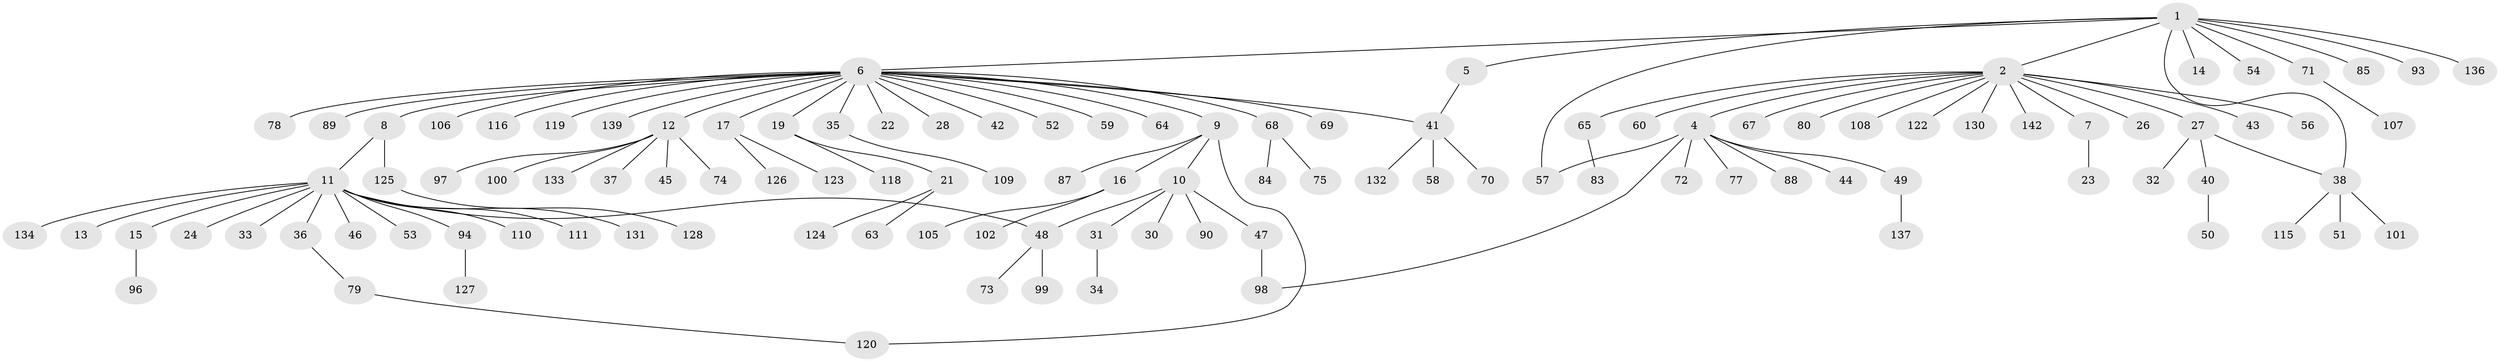 // original degree distribution, {8: 0.014084507042253521, 15: 0.007042253521126761, 6: 0.02112676056338028, 2: 0.2112676056338028, 23: 0.007042253521126761, 3: 0.07746478873239436, 5: 0.02112676056338028, 7: 0.007042253521126761, 14: 0.007042253521126761, 1: 0.6126760563380281, 4: 0.014084507042253521}
// Generated by graph-tools (version 1.1) at 2025/41/03/06/25 10:41:44]
// undirected, 113 vertices, 118 edges
graph export_dot {
graph [start="1"]
  node [color=gray90,style=filled];
  1 [super="+3"];
  2 [super="+20"];
  4 [super="+95"];
  5;
  6 [super="+135"];
  7 [super="+140"];
  8 [super="+76"];
  9;
  10 [super="+66"];
  11 [super="+81"];
  12 [super="+25"];
  13;
  14;
  15;
  16 [super="+104"];
  17 [super="+18"];
  19;
  21 [super="+29"];
  22;
  23;
  24 [super="+103"];
  26 [super="+92"];
  27 [super="+91"];
  28;
  30 [super="+61"];
  31;
  32;
  33;
  34;
  35 [super="+39"];
  36;
  37;
  38 [super="+121"];
  40;
  41 [super="+141"];
  42;
  43 [super="+55"];
  44;
  45;
  46;
  47 [super="+86"];
  48 [super="+62"];
  49 [super="+112"];
  50;
  51;
  52;
  53;
  54 [super="+129"];
  56;
  57 [super="+114"];
  58 [super="+138"];
  59;
  60;
  63 [super="+82"];
  64;
  65;
  67;
  68;
  69;
  70;
  71;
  72;
  73;
  74;
  75 [super="+117"];
  77;
  78;
  79;
  80;
  83 [super="+113"];
  84;
  85;
  87;
  88;
  89;
  90;
  93;
  94;
  96;
  97;
  98;
  99;
  100;
  101;
  102;
  105;
  106;
  107;
  108;
  109;
  110;
  111;
  115;
  116;
  118;
  119;
  120;
  122;
  123;
  124;
  125;
  126;
  127;
  128;
  130;
  131;
  132;
  133;
  134;
  136;
  137;
  139;
  142;
  1 -- 2 [weight=2];
  1 -- 5;
  1 -- 6;
  1 -- 14;
  1 -- 54;
  1 -- 85;
  1 -- 71;
  1 -- 136;
  1 -- 57;
  1 -- 93;
  1 -- 38;
  2 -- 4;
  2 -- 7;
  2 -- 43;
  2 -- 56;
  2 -- 60;
  2 -- 65;
  2 -- 67;
  2 -- 80;
  2 -- 108;
  2 -- 122;
  2 -- 130;
  2 -- 142;
  2 -- 27;
  2 -- 26;
  4 -- 44;
  4 -- 49;
  4 -- 72;
  4 -- 77;
  4 -- 88;
  4 -- 98;
  4 -- 57;
  5 -- 41;
  6 -- 8;
  6 -- 9;
  6 -- 12;
  6 -- 17;
  6 -- 19;
  6 -- 22;
  6 -- 28;
  6 -- 35;
  6 -- 41;
  6 -- 42;
  6 -- 52;
  6 -- 59;
  6 -- 64;
  6 -- 68;
  6 -- 69;
  6 -- 78;
  6 -- 89;
  6 -- 106;
  6 -- 116;
  6 -- 119;
  6 -- 139;
  7 -- 23;
  8 -- 11;
  8 -- 125;
  9 -- 10;
  9 -- 16;
  9 -- 87;
  9 -- 120;
  10 -- 30;
  10 -- 31;
  10 -- 47;
  10 -- 48;
  10 -- 90;
  11 -- 13;
  11 -- 15;
  11 -- 24;
  11 -- 33;
  11 -- 36;
  11 -- 46;
  11 -- 48;
  11 -- 53;
  11 -- 94;
  11 -- 110;
  11 -- 131;
  11 -- 134;
  11 -- 111;
  12 -- 100;
  12 -- 97;
  12 -- 37;
  12 -- 133;
  12 -- 74;
  12 -- 45;
  15 -- 96;
  16 -- 102;
  16 -- 105;
  17 -- 123;
  17 -- 126;
  19 -- 21;
  19 -- 118;
  21 -- 124;
  21 -- 63;
  27 -- 32;
  27 -- 38;
  27 -- 40;
  31 -- 34;
  35 -- 109;
  36 -- 79;
  38 -- 51;
  38 -- 101;
  38 -- 115;
  40 -- 50;
  41 -- 58;
  41 -- 70;
  41 -- 132;
  47 -- 98;
  48 -- 99;
  48 -- 73;
  49 -- 137;
  65 -- 83;
  68 -- 75;
  68 -- 84;
  71 -- 107;
  79 -- 120;
  94 -- 127;
  125 -- 128;
}
